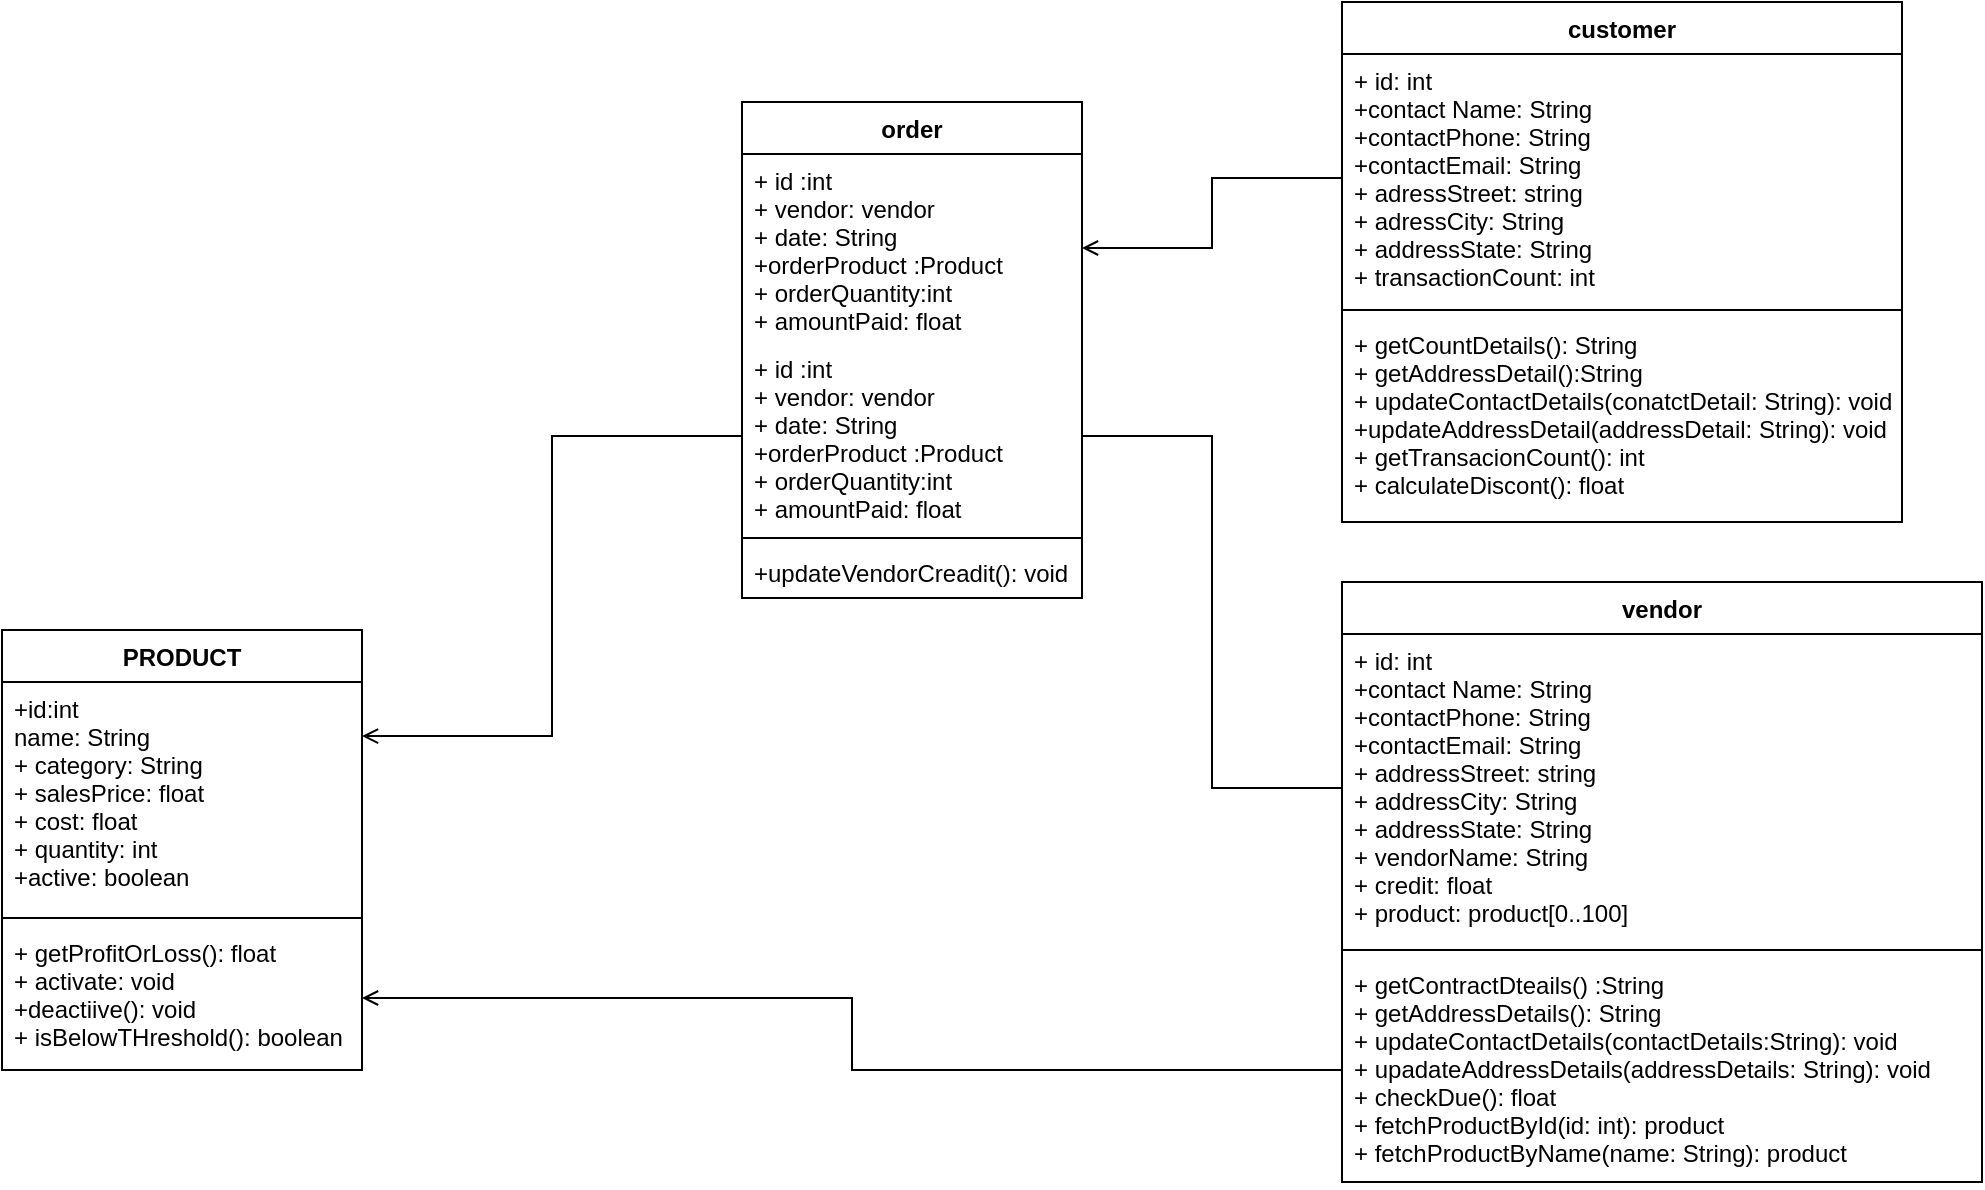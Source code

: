 <mxfile version="15.8.8" type="github"><diagram id="e1BbngdIxpuKaPF3eDij" name="Page-1"><mxGraphModel dx="1888" dy="1639" grid="1" gridSize="10" guides="1" tooltips="1" connect="1" arrows="1" fold="1" page="1" pageScale="1" pageWidth="850" pageHeight="1100" math="0" shadow="0"><root><mxCell id="0"/><mxCell id="1" parent="0"/><mxCell id="2TzQFb1UW1AprK4zyN9U-2" value="PRODUCT" style="swimlane;fontStyle=1;align=center;verticalAlign=top;childLayout=stackLayout;horizontal=1;startSize=26;horizontalStack=0;resizeParent=1;resizeParentMax=0;resizeLast=0;collapsible=1;marginBottom=0;" parent="1" vertex="1"><mxGeometry x="-750" y="134" width="180" height="220" as="geometry"/></mxCell><mxCell id="2TzQFb1UW1AprK4zyN9U-3" value="+id:int&#10;name: String&#10;+ category: String&#10;+ salesPrice: float&#10;+ cost: float&#10;+ quantity: int&#10;+active: boolean&#10;" style="text;strokeColor=none;fillColor=none;align=left;verticalAlign=top;spacingLeft=4;spacingRight=4;overflow=hidden;rotatable=0;points=[[0,0.5],[1,0.5]];portConstraint=eastwest;" parent="2TzQFb1UW1AprK4zyN9U-2" vertex="1"><mxGeometry y="26" width="180" height="114" as="geometry"/></mxCell><mxCell id="2TzQFb1UW1AprK4zyN9U-4" value="" style="line;strokeWidth=1;fillColor=none;align=left;verticalAlign=middle;spacingTop=-1;spacingLeft=3;spacingRight=3;rotatable=0;labelPosition=right;points=[];portConstraint=eastwest;" parent="2TzQFb1UW1AprK4zyN9U-2" vertex="1"><mxGeometry y="140" width="180" height="8" as="geometry"/></mxCell><mxCell id="2TzQFb1UW1AprK4zyN9U-5" value="+ getProfitOrLoss(): float&#10;+ activate: void&#10;+deactiive(): void&#10;+ isBelowTHreshold(): boolean&#10;" style="text;strokeColor=none;fillColor=none;align=left;verticalAlign=top;spacingLeft=4;spacingRight=4;overflow=hidden;rotatable=0;points=[[0,0.5],[1,0.5]];portConstraint=eastwest;" parent="2TzQFb1UW1AprK4zyN9U-2" vertex="1"><mxGeometry y="148" width="180" height="72" as="geometry"/></mxCell><mxCell id="2TzQFb1UW1AprK4zyN9U-7" value="order" style="swimlane;fontStyle=1;align=center;verticalAlign=top;childLayout=stackLayout;horizontal=1;startSize=26;horizontalStack=0;resizeParent=1;resizeParentMax=0;resizeLast=0;collapsible=1;marginBottom=0;" parent="1" vertex="1"><mxGeometry x="-380" y="-130" width="170" height="248" as="geometry"/></mxCell><mxCell id="2TzQFb1UW1AprK4zyN9U-31" value="+ id :int&#10;+ vendor: vendor&#10;+ date: String&#10;+orderProduct :Product&#10;+ orderQuantity:int&#10;+ amountPaid: float" style="text;strokeColor=none;fillColor=none;align=left;verticalAlign=top;spacingLeft=4;spacingRight=4;overflow=hidden;rotatable=0;points=[[0,0.5],[1,0.5]];portConstraint=eastwest;" parent="2TzQFb1UW1AprK4zyN9U-7" vertex="1"><mxGeometry y="26" width="170" height="94" as="geometry"/></mxCell><mxCell id="2TzQFb1UW1AprK4zyN9U-8" value="+ id :int&#10;+ vendor: vendor&#10;+ date: String&#10;+orderProduct :Product&#10;+ orderQuantity:int&#10;+ amountPaid: float" style="text;strokeColor=none;fillColor=none;align=left;verticalAlign=top;spacingLeft=4;spacingRight=4;overflow=hidden;rotatable=0;points=[[0,0.5],[1,0.5]];portConstraint=eastwest;" parent="2TzQFb1UW1AprK4zyN9U-7" vertex="1"><mxGeometry y="120" width="170" height="94" as="geometry"/></mxCell><mxCell id="2TzQFb1UW1AprK4zyN9U-9" value="" style="line;strokeWidth=1;fillColor=none;align=left;verticalAlign=middle;spacingTop=-1;spacingLeft=3;spacingRight=3;rotatable=0;labelPosition=right;points=[];portConstraint=eastwest;" parent="2TzQFb1UW1AprK4zyN9U-7" vertex="1"><mxGeometry y="214" width="170" height="8" as="geometry"/></mxCell><mxCell id="2TzQFb1UW1AprK4zyN9U-10" value="+updateVendorCreadit(): void" style="text;strokeColor=none;fillColor=none;align=left;verticalAlign=top;spacingLeft=4;spacingRight=4;overflow=hidden;rotatable=0;points=[[0,0.5],[1,0.5]];portConstraint=eastwest;" parent="2TzQFb1UW1AprK4zyN9U-7" vertex="1"><mxGeometry y="222" width="170" height="26" as="geometry"/></mxCell><mxCell id="2TzQFb1UW1AprK4zyN9U-11" value="customer" style="swimlane;fontStyle=1;align=center;verticalAlign=top;childLayout=stackLayout;horizontal=1;startSize=26;horizontalStack=0;resizeParent=1;resizeParentMax=0;resizeLast=0;collapsible=1;marginBottom=0;" parent="1" vertex="1"><mxGeometry x="-80" y="-180" width="280" height="260" as="geometry"/></mxCell><mxCell id="2TzQFb1UW1AprK4zyN9U-12" value="+ id: int&#10;+contact Name: String&#10;+contactPhone: String&#10;+contactEmail: String&#10;+ adressStreet: string&#10;+ adressCity: String&#10;+ addressState: String&#10;+ transactionCount: int" style="text;strokeColor=none;fillColor=none;align=left;verticalAlign=top;spacingLeft=4;spacingRight=4;overflow=hidden;rotatable=0;points=[[0,0.5],[1,0.5]];portConstraint=eastwest;" parent="2TzQFb1UW1AprK4zyN9U-11" vertex="1"><mxGeometry y="26" width="280" height="124" as="geometry"/></mxCell><mxCell id="2TzQFb1UW1AprK4zyN9U-13" value="" style="line;strokeWidth=1;fillColor=none;align=left;verticalAlign=middle;spacingTop=-1;spacingLeft=3;spacingRight=3;rotatable=0;labelPosition=right;points=[];portConstraint=eastwest;" parent="2TzQFb1UW1AprK4zyN9U-11" vertex="1"><mxGeometry y="150" width="280" height="8" as="geometry"/></mxCell><mxCell id="2TzQFb1UW1AprK4zyN9U-14" value="+ getCountDetails(): String&#10;+ getAddressDetail():String&#10;+ updateContactDetails(conatctDetail: String): void&#10;+updateAddressDetail(addressDetail: String): void&#10;+ getTransacionCount(): int&#10;+ calculateDiscont(): float" style="text;strokeColor=none;fillColor=none;align=left;verticalAlign=top;spacingLeft=4;spacingRight=4;overflow=hidden;rotatable=0;points=[[0,0.5],[1,0.5]];portConstraint=eastwest;" parent="2TzQFb1UW1AprK4zyN9U-11" vertex="1"><mxGeometry y="158" width="280" height="102" as="geometry"/></mxCell><mxCell id="2TzQFb1UW1AprK4zyN9U-16" value="vendor" style="swimlane;fontStyle=1;align=center;verticalAlign=top;childLayout=stackLayout;horizontal=1;startSize=26;horizontalStack=0;resizeParent=1;resizeParentMax=0;resizeLast=0;collapsible=1;marginBottom=0;" parent="1" vertex="1"><mxGeometry x="-80" y="110" width="320" height="300" as="geometry"/></mxCell><mxCell id="2TzQFb1UW1AprK4zyN9U-17" value="+ id: int&#10;+contact Name: String&#10;+contactPhone: String&#10;+contactEmail: String&#10;+ addressStreet: string&#10;+ addressCity: String&#10;+ addressState: String&#10;+ vendorName: String&#10;+ credit: float&#10;+ product: product[0..100]&#10;" style="text;strokeColor=none;fillColor=none;align=left;verticalAlign=top;spacingLeft=4;spacingRight=4;overflow=hidden;rotatable=0;points=[[0,0.5],[1,0.5]];portConstraint=eastwest;" parent="2TzQFb1UW1AprK4zyN9U-16" vertex="1"><mxGeometry y="26" width="320" height="154" as="geometry"/></mxCell><mxCell id="2TzQFb1UW1AprK4zyN9U-18" value="" style="line;strokeWidth=1;fillColor=none;align=left;verticalAlign=middle;spacingTop=-1;spacingLeft=3;spacingRight=3;rotatable=0;labelPosition=right;points=[];portConstraint=eastwest;" parent="2TzQFb1UW1AprK4zyN9U-16" vertex="1"><mxGeometry y="180" width="320" height="8" as="geometry"/></mxCell><mxCell id="2TzQFb1UW1AprK4zyN9U-19" value="+ getContractDteails() :String&#10;+ getAddressDetails(): String&#10;+ updateContactDetails(contactDetails:String): void&#10;+ upadateAddressDetails(addressDetails: String): void&#10;+ checkDue(): float&#10;+ fetchProductById(id: int): product &#10;+ fetchProductByName(name: String): product&#10;" style="text;strokeColor=none;fillColor=none;align=left;verticalAlign=top;spacingLeft=4;spacingRight=4;overflow=hidden;rotatable=0;points=[[0,0.5],[1,0.5]];portConstraint=eastwest;" parent="2TzQFb1UW1AprK4zyN9U-16" vertex="1"><mxGeometry y="188" width="320" height="112" as="geometry"/></mxCell><mxCell id="fVT3Fuc5_Rp522Jnk9p_-1" style="edgeStyle=orthogonalEdgeStyle;rounded=0;orthogonalLoop=1;jettySize=auto;html=1;endArrow=open;endFill=0;" edge="1" parent="1" source="2TzQFb1UW1AprK4zyN9U-19" target="2TzQFb1UW1AprK4zyN9U-5"><mxGeometry relative="1" as="geometry"/></mxCell><mxCell id="fVT3Fuc5_Rp522Jnk9p_-2" style="edgeStyle=orthogonalEdgeStyle;rounded=0;orthogonalLoop=1;jettySize=auto;html=1;exitX=0;exitY=0.5;exitDx=0;exitDy=0;endArrow=none;endFill=0;" edge="1" parent="1" source="2TzQFb1UW1AprK4zyN9U-17" target="2TzQFb1UW1AprK4zyN9U-8"><mxGeometry relative="1" as="geometry"><mxPoint x="-180" y="30" as="targetPoint"/></mxGeometry></mxCell><mxCell id="fVT3Fuc5_Rp522Jnk9p_-4" style="edgeStyle=orthogonalEdgeStyle;rounded=0;orthogonalLoop=1;jettySize=auto;html=1;entryX=1;entryY=0.237;entryDx=0;entryDy=0;entryPerimeter=0;endArrow=open;endFill=0;" edge="1" parent="1" source="2TzQFb1UW1AprK4zyN9U-8" target="2TzQFb1UW1AprK4zyN9U-3"><mxGeometry relative="1" as="geometry"/></mxCell><mxCell id="fVT3Fuc5_Rp522Jnk9p_-5" style="edgeStyle=orthogonalEdgeStyle;rounded=0;orthogonalLoop=1;jettySize=auto;html=1;endArrow=open;endFill=0;" edge="1" parent="1" source="2TzQFb1UW1AprK4zyN9U-12" target="2TzQFb1UW1AprK4zyN9U-31"><mxGeometry relative="1" as="geometry"/></mxCell></root></mxGraphModel></diagram></mxfile>